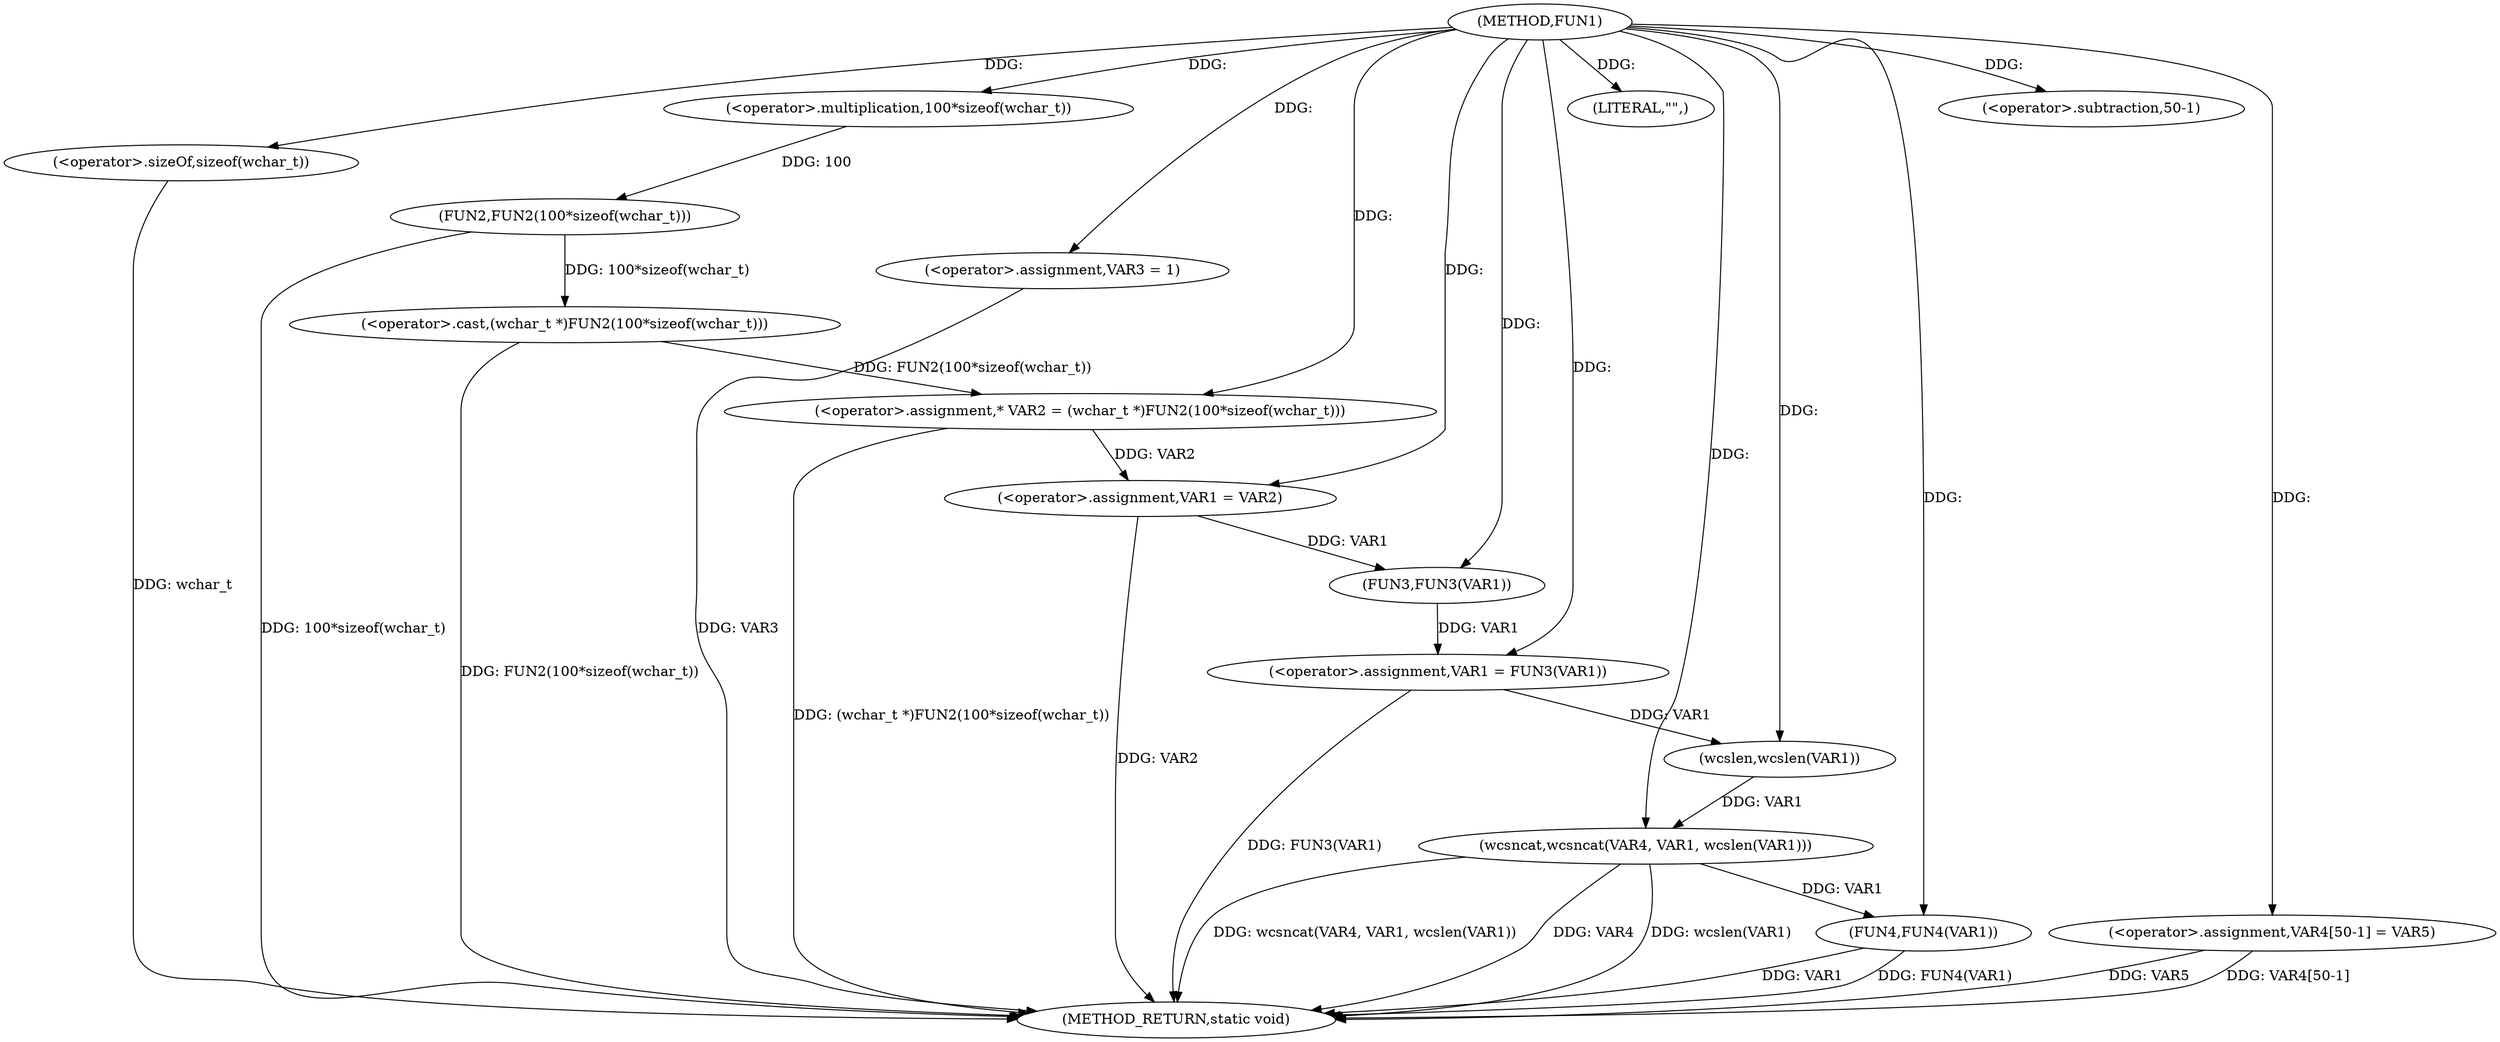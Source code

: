 digraph FUN1 {  
"1000100" [label = "(METHOD,FUN1)" ]
"1000139" [label = "(METHOD_RETURN,static void)" ]
"1000104" [label = "(<operator>.assignment,* VAR2 = (wchar_t *)FUN2(100*sizeof(wchar_t)))" ]
"1000106" [label = "(<operator>.cast,(wchar_t *)FUN2(100*sizeof(wchar_t)))" ]
"1000108" [label = "(FUN2,FUN2(100*sizeof(wchar_t)))" ]
"1000109" [label = "(<operator>.multiplication,100*sizeof(wchar_t))" ]
"1000111" [label = "(<operator>.sizeOf,sizeof(wchar_t))" ]
"1000113" [label = "(<operator>.assignment,VAR1 = VAR2)" ]
"1000116" [label = "(<operator>.assignment,VAR3 = 1)" ]
"1000119" [label = "(<operator>.assignment,VAR1 = FUN3(VAR1))" ]
"1000121" [label = "(FUN3,FUN3(VAR1))" ]
"1000124" [label = "(LITERAL,\"\",)" ]
"1000125" [label = "(wcsncat,wcsncat(VAR4, VAR1, wcslen(VAR1)))" ]
"1000128" [label = "(wcslen,wcslen(VAR1))" ]
"1000130" [label = "(<operator>.assignment,VAR4[50-1] = VAR5)" ]
"1000133" [label = "(<operator>.subtraction,50-1)" ]
"1000137" [label = "(FUN4,FUN4(VAR1))" ]
  "1000116" -> "1000139"  [ label = "DDG: VAR3"] 
  "1000125" -> "1000139"  [ label = "DDG: wcsncat(VAR4, VAR1, wcslen(VAR1))"] 
  "1000106" -> "1000139"  [ label = "DDG: FUN2(100*sizeof(wchar_t))"] 
  "1000130" -> "1000139"  [ label = "DDG: VAR5"] 
  "1000130" -> "1000139"  [ label = "DDG: VAR4[50-1]"] 
  "1000125" -> "1000139"  [ label = "DDG: VAR4"] 
  "1000113" -> "1000139"  [ label = "DDG: VAR2"] 
  "1000119" -> "1000139"  [ label = "DDG: FUN3(VAR1)"] 
  "1000111" -> "1000139"  [ label = "DDG: wchar_t"] 
  "1000125" -> "1000139"  [ label = "DDG: wcslen(VAR1)"] 
  "1000137" -> "1000139"  [ label = "DDG: VAR1"] 
  "1000137" -> "1000139"  [ label = "DDG: FUN4(VAR1)"] 
  "1000104" -> "1000139"  [ label = "DDG: (wchar_t *)FUN2(100*sizeof(wchar_t))"] 
  "1000108" -> "1000139"  [ label = "DDG: 100*sizeof(wchar_t)"] 
  "1000106" -> "1000104"  [ label = "DDG: FUN2(100*sizeof(wchar_t))"] 
  "1000100" -> "1000104"  [ label = "DDG: "] 
  "1000108" -> "1000106"  [ label = "DDG: 100*sizeof(wchar_t)"] 
  "1000109" -> "1000108"  [ label = "DDG: 100"] 
  "1000100" -> "1000109"  [ label = "DDG: "] 
  "1000100" -> "1000111"  [ label = "DDG: "] 
  "1000104" -> "1000113"  [ label = "DDG: VAR2"] 
  "1000100" -> "1000113"  [ label = "DDG: "] 
  "1000100" -> "1000116"  [ label = "DDG: "] 
  "1000121" -> "1000119"  [ label = "DDG: VAR1"] 
  "1000100" -> "1000119"  [ label = "DDG: "] 
  "1000113" -> "1000121"  [ label = "DDG: VAR1"] 
  "1000100" -> "1000121"  [ label = "DDG: "] 
  "1000100" -> "1000124"  [ label = "DDG: "] 
  "1000100" -> "1000125"  [ label = "DDG: "] 
  "1000128" -> "1000125"  [ label = "DDG: VAR1"] 
  "1000119" -> "1000128"  [ label = "DDG: VAR1"] 
  "1000100" -> "1000128"  [ label = "DDG: "] 
  "1000100" -> "1000130"  [ label = "DDG: "] 
  "1000100" -> "1000133"  [ label = "DDG: "] 
  "1000125" -> "1000137"  [ label = "DDG: VAR1"] 
  "1000100" -> "1000137"  [ label = "DDG: "] 
}
